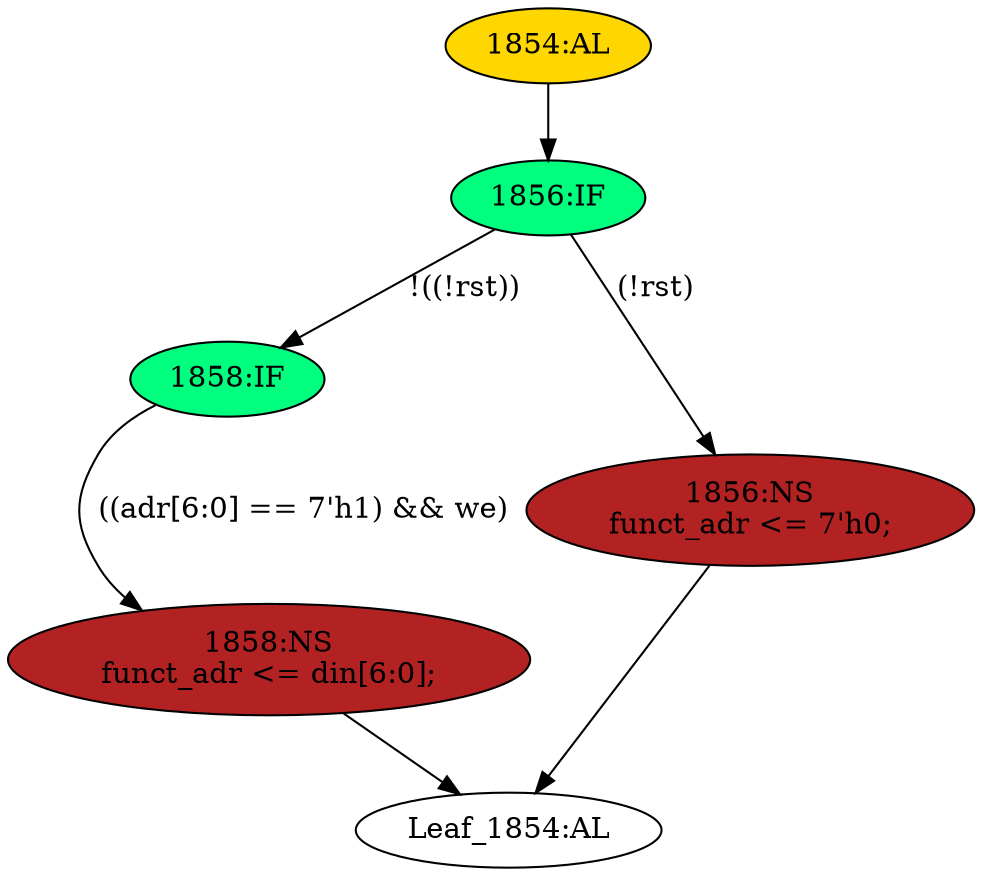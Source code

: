 strict digraph "" {
	node [label="\N"];
	"1858:IF"	 [ast="<pyverilog.vparser.ast.IfStatement object at 0x7f0a38ecfbd0>",
		fillcolor=springgreen,
		label="1858:IF",
		statements="[]",
		style=filled,
		typ=IfStatement];
	"1858:NS"	 [ast="<pyverilog.vparser.ast.NonblockingSubstitution object at 0x7f0a38ecfc90>",
		fillcolor=firebrick,
		label="1858:NS
funct_adr <= din[6:0];",
		statements="[<pyverilog.vparser.ast.NonblockingSubstitution object at 0x7f0a38ecfc90>]",
		style=filled,
		typ=NonblockingSubstitution];
	"1858:IF" -> "1858:NS"	 [cond="['adr', 'we']",
		label="((adr[6:0] == 7'h1) && we)",
		lineno=1858];
	"1856:IF"	 [ast="<pyverilog.vparser.ast.IfStatement object at 0x7f0a38d990d0>",
		fillcolor=springgreen,
		label="1856:IF",
		statements="[]",
		style=filled,
		typ=IfStatement];
	"1856:IF" -> "1858:IF"	 [cond="['rst']",
		label="!((!rst))",
		lineno=1856];
	"1856:NS"	 [ast="<pyverilog.vparser.ast.NonblockingSubstitution object at 0x7f0a38d99110>",
		fillcolor=firebrick,
		label="1856:NS
funct_adr <= 7'h0;",
		statements="[<pyverilog.vparser.ast.NonblockingSubstitution object at 0x7f0a38d99110>]",
		style=filled,
		typ=NonblockingSubstitution];
	"1856:IF" -> "1856:NS"	 [cond="['rst']",
		label="(!rst)",
		lineno=1856];
	"Leaf_1854:AL"	 [def_var="['funct_adr']",
		label="Leaf_1854:AL"];
	"1858:NS" -> "Leaf_1854:AL"	 [cond="[]",
		lineno=None];
	"1856:NS" -> "Leaf_1854:AL"	 [cond="[]",
		lineno=None];
	"1854:AL"	 [ast="<pyverilog.vparser.ast.Always object at 0x7f0a38d99310>",
		clk_sens=False,
		fillcolor=gold,
		label="1854:AL",
		sens="['wclk']",
		statements="[]",
		style=filled,
		typ=Always,
		use_var="['rst', 'we', 'adr', 'din']"];
	"1854:AL" -> "1856:IF"	 [cond="[]",
		lineno=None];
}
